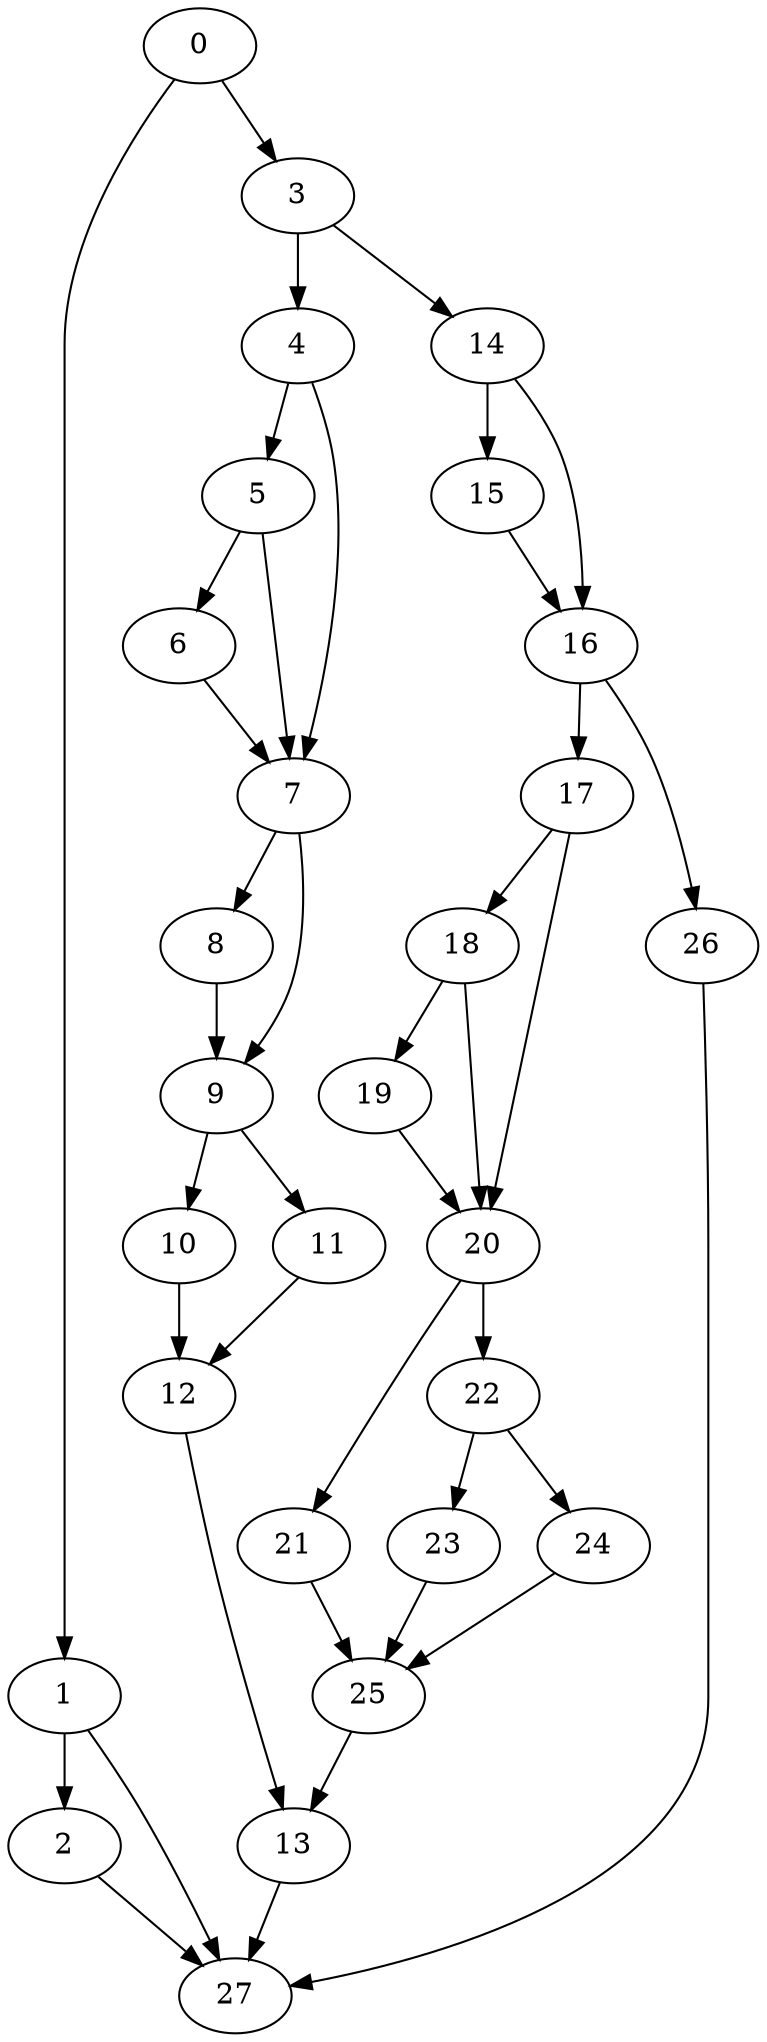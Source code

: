digraph {
	0
	1
	2
	3
	4
	5
	6
	7
	8
	9
	10
	11
	12
	13
	14
	15
	16
	17
	18
	19
	20
	21
	22
	23
	24
	25
	26
	27
	13 -> 27
	26 -> 27
	1 -> 27
	2 -> 27
	0 -> 1
	1 -> 2
	4 -> 5
	9 -> 11
	14 -> 15
	14 -> 16
	15 -> 16
	20 -> 21
	3 -> 4
	4 -> 7
	5 -> 7
	6 -> 7
	7 -> 8
	8 -> 9
	7 -> 9
	22 -> 24
	16 -> 26
	10 -> 12
	11 -> 12
	16 -> 17
	18 -> 19
	20 -> 22
	3 -> 14
	9 -> 10
	12 -> 13
	25 -> 13
	22 -> 23
	21 -> 25
	23 -> 25
	24 -> 25
	5 -> 6
	17 -> 18
	0 -> 3
	19 -> 20
	17 -> 20
	18 -> 20
}
